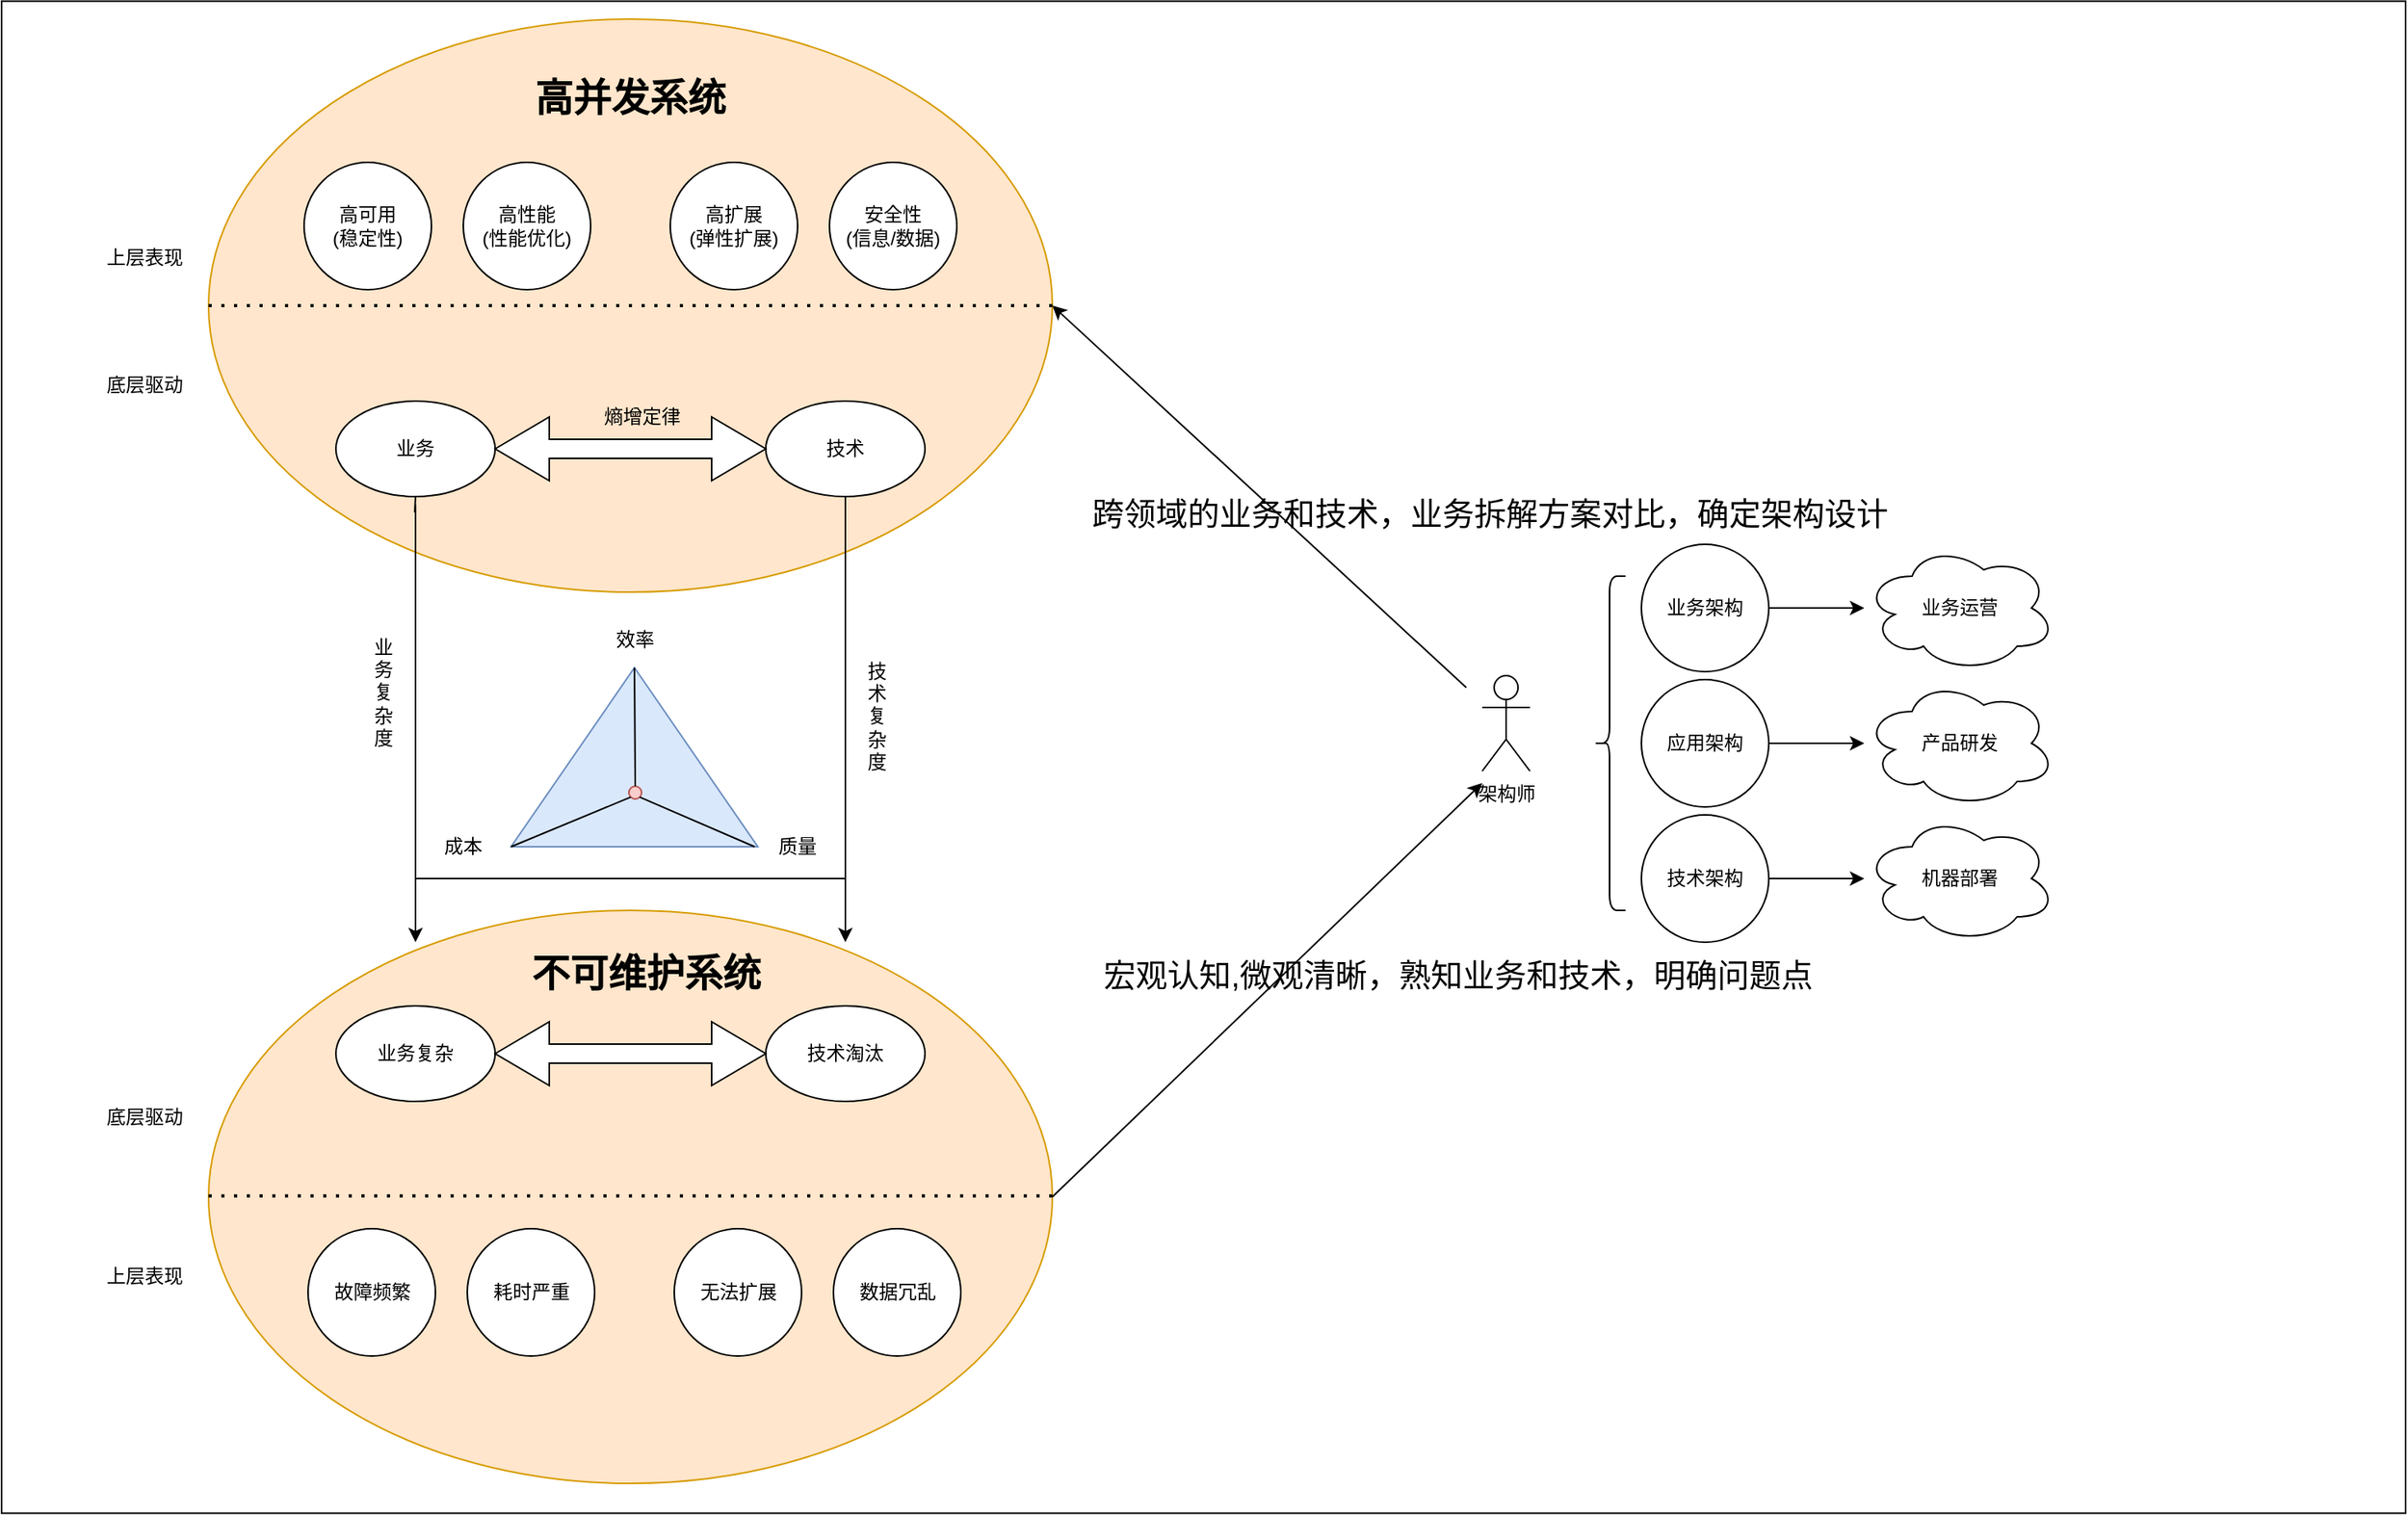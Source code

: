<mxfile version="14.9.9" type="github">
  <diagram id="fc-jLo8pmTgUkwQfjdc5" name="Page-1">
    <mxGraphModel dx="1678" dy="934" grid="1" gridSize="10" guides="1" tooltips="1" connect="1" arrows="1" fold="1" page="1" pageScale="1" pageWidth="827" pageHeight="1169" math="0" shadow="0">
      <root>
        <mxCell id="0" />
        <mxCell id="1" parent="0" />
        <mxCell id="ZELyUJejGlhZhiZkK94p-53" value="" style="rounded=0;whiteSpace=wrap;html=1;" vertex="1" parent="1">
          <mxGeometry x="50" y="208.75" width="1510" height="950" as="geometry" />
        </mxCell>
        <mxCell id="ZELyUJejGlhZhiZkK94p-27" value="" style="rounded=0;whiteSpace=wrap;html=1;" vertex="1" parent="1">
          <mxGeometry x="310" y="525" width="270" height="235" as="geometry" />
        </mxCell>
        <mxCell id="ZELyUJejGlhZhiZkK94p-1" value="" style="ellipse;whiteSpace=wrap;html=1;fillColor=#ffe6cc;strokeColor=#d79b00;" vertex="1" parent="1">
          <mxGeometry x="180" y="220" width="530" height="360" as="geometry" />
        </mxCell>
        <mxCell id="ZELyUJejGlhZhiZkK94p-2" value="&lt;b&gt;&lt;font style=&quot;font-size: 24px&quot;&gt;高并发系统&lt;/font&gt;&lt;/b&gt;" style="text;html=1;strokeColor=none;fillColor=none;align=center;verticalAlign=middle;whiteSpace=wrap;rounded=0;" vertex="1" parent="1">
          <mxGeometry x="380" y="260" width="130" height="20" as="geometry" />
        </mxCell>
        <mxCell id="ZELyUJejGlhZhiZkK94p-3" value="高可用&lt;br&gt;(稳定性)" style="ellipse;whiteSpace=wrap;html=1;aspect=fixed;" vertex="1" parent="1">
          <mxGeometry x="240" y="310" width="80" height="80" as="geometry" />
        </mxCell>
        <mxCell id="ZELyUJejGlhZhiZkK94p-4" value="高性能&lt;br&gt;(性能优化)" style="ellipse;whiteSpace=wrap;html=1;aspect=fixed;" vertex="1" parent="1">
          <mxGeometry x="340" y="310" width="80" height="80" as="geometry" />
        </mxCell>
        <mxCell id="ZELyUJejGlhZhiZkK94p-5" value="高扩展&lt;br&gt;(弹性扩展)" style="ellipse;whiteSpace=wrap;html=1;aspect=fixed;" vertex="1" parent="1">
          <mxGeometry x="470" y="310" width="80" height="80" as="geometry" />
        </mxCell>
        <mxCell id="ZELyUJejGlhZhiZkK94p-6" value="安全性&lt;br&gt;(信息/数据)" style="ellipse;whiteSpace=wrap;html=1;aspect=fixed;" vertex="1" parent="1">
          <mxGeometry x="570" y="310" width="80" height="80" as="geometry" />
        </mxCell>
        <mxCell id="ZELyUJejGlhZhiZkK94p-7" value="" style="endArrow=none;dashed=1;html=1;dashPattern=1 3;strokeWidth=2;exitX=0;exitY=0.5;exitDx=0;exitDy=0;" edge="1" parent="1" source="ZELyUJejGlhZhiZkK94p-1">
          <mxGeometry width="50" height="50" relative="1" as="geometry">
            <mxPoint x="280" y="480" as="sourcePoint" />
            <mxPoint x="710" y="400" as="targetPoint" />
          </mxGeometry>
        </mxCell>
        <mxCell id="ZELyUJejGlhZhiZkK94p-8" value="业务" style="ellipse;whiteSpace=wrap;html=1;" vertex="1" parent="1">
          <mxGeometry x="260" y="460" width="100" height="60" as="geometry" />
        </mxCell>
        <mxCell id="ZELyUJejGlhZhiZkK94p-9" value="技术" style="ellipse;whiteSpace=wrap;html=1;" vertex="1" parent="1">
          <mxGeometry x="530" y="460" width="100" height="60" as="geometry" />
        </mxCell>
        <mxCell id="ZELyUJejGlhZhiZkK94p-11" value="" style="shape=doubleArrow;whiteSpace=wrap;html=1;" vertex="1" parent="1">
          <mxGeometry x="360" y="470" width="170" height="40" as="geometry" />
        </mxCell>
        <mxCell id="ZELyUJejGlhZhiZkK94p-12" value="" style="endArrow=classic;html=1;exitX=0;exitY=0;exitDx=0;exitDy=0;startArrow=none;" edge="1" parent="1" source="ZELyUJejGlhZhiZkK94p-27">
          <mxGeometry width="50" height="50" relative="1" as="geometry">
            <mxPoint x="308" y="590" as="sourcePoint" />
            <mxPoint x="310" y="800" as="targetPoint" />
          </mxGeometry>
        </mxCell>
        <mxCell id="ZELyUJejGlhZhiZkK94p-13" value="" style="endArrow=classic;html=1;exitX=0.5;exitY=1;exitDx=0;exitDy=0;" edge="1" parent="1" source="ZELyUJejGlhZhiZkK94p-9">
          <mxGeometry width="50" height="50" relative="1" as="geometry">
            <mxPoint x="570" y="720" as="sourcePoint" />
            <mxPoint x="580" y="800" as="targetPoint" />
          </mxGeometry>
        </mxCell>
        <mxCell id="ZELyUJejGlhZhiZkK94p-14" value="" style="triangle;whiteSpace=wrap;html=1;rotation=-90;fillColor=#dae8fc;strokeColor=#6c8ebf;" vertex="1" parent="1">
          <mxGeometry x="391.25" y="606.25" width="112.5" height="155" as="geometry" />
        </mxCell>
        <mxCell id="ZELyUJejGlhZhiZkK94p-15" value="效率" style="text;html=1;strokeColor=none;fillColor=none;align=center;verticalAlign=middle;whiteSpace=wrap;rounded=0;" vertex="1" parent="1">
          <mxGeometry x="428" y="600" width="40" height="20" as="geometry" />
        </mxCell>
        <mxCell id="ZELyUJejGlhZhiZkK94p-16" value="成本" style="text;html=1;strokeColor=none;fillColor=none;align=center;verticalAlign=middle;whiteSpace=wrap;rounded=0;" vertex="1" parent="1">
          <mxGeometry x="320" y="730" width="40" height="20" as="geometry" />
        </mxCell>
        <mxCell id="ZELyUJejGlhZhiZkK94p-17" value="质量" style="text;html=1;strokeColor=none;fillColor=none;align=center;verticalAlign=middle;whiteSpace=wrap;rounded=0;" vertex="1" parent="1">
          <mxGeometry x="530" y="730" width="40" height="20" as="geometry" />
        </mxCell>
        <mxCell id="ZELyUJejGlhZhiZkK94p-18" value="" style="ellipse;whiteSpace=wrap;html=1;aspect=fixed;fillColor=#f8cecc;strokeColor=#b85450;" vertex="1" parent="1">
          <mxGeometry x="444" y="702" width="8" height="8" as="geometry" />
        </mxCell>
        <mxCell id="ZELyUJejGlhZhiZkK94p-19" value="" style="endArrow=none;html=1;entryX=0;entryY=1;entryDx=0;entryDy=0;exitX=0;exitY=0;exitDx=0;exitDy=0;exitPerimeter=0;" edge="1" parent="1" source="ZELyUJejGlhZhiZkK94p-14" target="ZELyUJejGlhZhiZkK94p-18">
          <mxGeometry width="50" height="50" relative="1" as="geometry">
            <mxPoint x="310" y="860" as="sourcePoint" />
            <mxPoint x="360" y="810" as="targetPoint" />
          </mxGeometry>
        </mxCell>
        <mxCell id="ZELyUJejGlhZhiZkK94p-20" value="" style="endArrow=none;html=1;entryX=1;entryY=1;entryDx=0;entryDy=0;exitX=0;exitY=0.987;exitDx=0;exitDy=0;exitPerimeter=0;" edge="1" parent="1" source="ZELyUJejGlhZhiZkK94p-14" target="ZELyUJejGlhZhiZkK94p-18">
          <mxGeometry width="50" height="50" relative="1" as="geometry">
            <mxPoint x="522" y="735" as="sourcePoint" />
            <mxPoint x="550" y="780" as="targetPoint" />
          </mxGeometry>
        </mxCell>
        <mxCell id="ZELyUJejGlhZhiZkK94p-21" value="" style="endArrow=none;html=1;entryX=1;entryY=0.5;entryDx=0;entryDy=0;exitX=0.5;exitY=0;exitDx=0;exitDy=0;" edge="1" parent="1" source="ZELyUJejGlhZhiZkK94p-18" target="ZELyUJejGlhZhiZkK94p-14">
          <mxGeometry width="50" height="50" relative="1" as="geometry">
            <mxPoint x="440" y="820" as="sourcePoint" />
            <mxPoint x="490" y="770" as="targetPoint" />
          </mxGeometry>
        </mxCell>
        <mxCell id="ZELyUJejGlhZhiZkK94p-22" value="业务复杂度" style="text;html=1;strokeColor=none;fillColor=none;align=center;verticalAlign=middle;whiteSpace=wrap;rounded=0;" vertex="1" parent="1">
          <mxGeometry x="280" y="632.5" width="20" height="20" as="geometry" />
        </mxCell>
        <mxCell id="ZELyUJejGlhZhiZkK94p-23" value="技术复杂度" style="text;html=1;strokeColor=none;fillColor=none;align=center;verticalAlign=middle;whiteSpace=wrap;rounded=0;" vertex="1" parent="1">
          <mxGeometry x="590" y="606.25" width="20" height="103.75" as="geometry" />
        </mxCell>
        <mxCell id="ZELyUJejGlhZhiZkK94p-24" value="熵增定律" style="text;html=1;strokeColor=none;fillColor=none;align=center;verticalAlign=middle;whiteSpace=wrap;rounded=0;" vertex="1" parent="1">
          <mxGeometry x="420" y="460" width="65" height="20" as="geometry" />
        </mxCell>
        <mxCell id="ZELyUJejGlhZhiZkK94p-25" value="底层驱动" style="text;html=1;strokeColor=none;fillColor=none;align=center;verticalAlign=middle;whiteSpace=wrap;rounded=0;" vertex="1" parent="1">
          <mxGeometry x="110" y="440" width="60" height="20" as="geometry" />
        </mxCell>
        <mxCell id="ZELyUJejGlhZhiZkK94p-26" value="上层表现" style="text;html=1;strokeColor=none;fillColor=none;align=center;verticalAlign=middle;whiteSpace=wrap;rounded=0;" vertex="1" parent="1">
          <mxGeometry x="110" y="360" width="60" height="20" as="geometry" />
        </mxCell>
        <mxCell id="ZELyUJejGlhZhiZkK94p-31" value="" style="endArrow=none;html=1;exitX=0.5;exitY=1;exitDx=0;exitDy=0;" edge="1" parent="1" source="ZELyUJejGlhZhiZkK94p-8">
          <mxGeometry width="50" height="50" relative="1" as="geometry">
            <mxPoint x="310" y="520" as="sourcePoint" />
            <mxPoint x="309.5" y="530" as="targetPoint" />
          </mxGeometry>
        </mxCell>
        <mxCell id="ZELyUJejGlhZhiZkK94p-35" value="" style="ellipse;whiteSpace=wrap;html=1;fillColor=#ffe6cc;strokeColor=#d79b00;" vertex="1" parent="1">
          <mxGeometry x="180" y="780" width="530" height="360" as="geometry" />
        </mxCell>
        <mxCell id="ZELyUJejGlhZhiZkK94p-36" value="&lt;b&gt;&lt;font style=&quot;font-size: 24px&quot;&gt;不可维护系统&lt;/font&gt;&lt;/b&gt;" style="text;html=1;strokeColor=none;fillColor=none;align=center;verticalAlign=middle;whiteSpace=wrap;rounded=0;" vertex="1" parent="1">
          <mxGeometry x="380" y="810" width="150" height="20" as="geometry" />
        </mxCell>
        <mxCell id="ZELyUJejGlhZhiZkK94p-38" value="业务复杂" style="ellipse;whiteSpace=wrap;html=1;" vertex="1" parent="1">
          <mxGeometry x="260" y="840" width="100" height="60" as="geometry" />
        </mxCell>
        <mxCell id="ZELyUJejGlhZhiZkK94p-39" value="技术淘汰" style="ellipse;whiteSpace=wrap;html=1;" vertex="1" parent="1">
          <mxGeometry x="530" y="840" width="100" height="60" as="geometry" />
        </mxCell>
        <mxCell id="ZELyUJejGlhZhiZkK94p-40" value="" style="shape=doubleArrow;whiteSpace=wrap;html=1;" vertex="1" parent="1">
          <mxGeometry x="360" y="850" width="170" height="40" as="geometry" />
        </mxCell>
        <mxCell id="ZELyUJejGlhZhiZkK94p-41" value="" style="endArrow=none;dashed=1;html=1;dashPattern=1 3;strokeWidth=2;exitX=0;exitY=0.5;exitDx=0;exitDy=0;" edge="1" parent="1">
          <mxGeometry width="50" height="50" relative="1" as="geometry">
            <mxPoint x="180.0" y="959.41" as="sourcePoint" />
            <mxPoint x="710" y="959.41" as="targetPoint" />
          </mxGeometry>
        </mxCell>
        <mxCell id="ZELyUJejGlhZhiZkK94p-42" value="故障频繁" style="ellipse;whiteSpace=wrap;html=1;aspect=fixed;" vertex="1" parent="1">
          <mxGeometry x="242.5" y="980" width="80" height="80" as="geometry" />
        </mxCell>
        <mxCell id="ZELyUJejGlhZhiZkK94p-43" value="耗时严重" style="ellipse;whiteSpace=wrap;html=1;aspect=fixed;" vertex="1" parent="1">
          <mxGeometry x="342.5" y="980" width="80" height="80" as="geometry" />
        </mxCell>
        <mxCell id="ZELyUJejGlhZhiZkK94p-44" value="无法扩展" style="ellipse;whiteSpace=wrap;html=1;aspect=fixed;" vertex="1" parent="1">
          <mxGeometry x="472.5" y="980" width="80" height="80" as="geometry" />
        </mxCell>
        <mxCell id="ZELyUJejGlhZhiZkK94p-45" value="数据冗乱" style="ellipse;whiteSpace=wrap;html=1;aspect=fixed;" vertex="1" parent="1">
          <mxGeometry x="572.5" y="980" width="80" height="80" as="geometry" />
        </mxCell>
        <mxCell id="ZELyUJejGlhZhiZkK94p-46" value="底层驱动" style="text;html=1;strokeColor=none;fillColor=none;align=center;verticalAlign=middle;whiteSpace=wrap;rounded=0;" vertex="1" parent="1">
          <mxGeometry x="110" y="900" width="60" height="20" as="geometry" />
        </mxCell>
        <mxCell id="ZELyUJejGlhZhiZkK94p-47" value="上层表现" style="text;html=1;strokeColor=none;fillColor=none;align=center;verticalAlign=middle;whiteSpace=wrap;rounded=0;" vertex="1" parent="1">
          <mxGeometry x="110" y="1000" width="60" height="20" as="geometry" />
        </mxCell>
        <mxCell id="ZELyUJejGlhZhiZkK94p-48" value="架构师" style="shape=umlActor;verticalLabelPosition=bottom;verticalAlign=top;html=1;outlineConnect=0;" vertex="1" parent="1">
          <mxGeometry x="980" y="632.5" width="30" height="60" as="geometry" />
        </mxCell>
        <mxCell id="ZELyUJejGlhZhiZkK94p-49" value="" style="endArrow=classic;html=1;" edge="1" parent="1">
          <mxGeometry width="50" height="50" relative="1" as="geometry">
            <mxPoint x="710" y="960" as="sourcePoint" />
            <mxPoint x="980" y="700" as="targetPoint" />
          </mxGeometry>
        </mxCell>
        <mxCell id="ZELyUJejGlhZhiZkK94p-50" value="" style="endArrow=classic;html=1;" edge="1" parent="1">
          <mxGeometry width="50" height="50" relative="1" as="geometry">
            <mxPoint x="970" y="640" as="sourcePoint" />
            <mxPoint x="710" y="400" as="targetPoint" />
          </mxGeometry>
        </mxCell>
        <mxCell id="ZELyUJejGlhZhiZkK94p-51" value="&lt;font style=&quot;font-size: 20px&quot;&gt;宏观认知,微观清晰，熟知业务和技术，明确问题点&lt;/font&gt;" style="text;html=1;strokeColor=none;fillColor=none;align=center;verticalAlign=middle;whiteSpace=wrap;rounded=0;" vertex="1" parent="1">
          <mxGeometry x="730" y="810" width="470" height="20" as="geometry" />
        </mxCell>
        <mxCell id="ZELyUJejGlhZhiZkK94p-52" value="&lt;font style=&quot;font-size: 20px&quot;&gt;跨领域的业务和技术，业务拆解方案对比，确定架构设计&lt;/font&gt;" style="text;html=1;strokeColor=none;fillColor=none;align=center;verticalAlign=middle;whiteSpace=wrap;rounded=0;" vertex="1" parent="1">
          <mxGeometry x="730" y="520" width="510" height="20" as="geometry" />
        </mxCell>
        <mxCell id="ZELyUJejGlhZhiZkK94p-58" value="" style="edgeStyle=orthogonalEdgeStyle;rounded=0;orthogonalLoop=1;jettySize=auto;html=1;" edge="1" parent="1" source="ZELyUJejGlhZhiZkK94p-54" target="ZELyUJejGlhZhiZkK94p-57">
          <mxGeometry relative="1" as="geometry" />
        </mxCell>
        <mxCell id="ZELyUJejGlhZhiZkK94p-54" value="技术架构" style="ellipse;whiteSpace=wrap;html=1;aspect=fixed;" vertex="1" parent="1">
          <mxGeometry x="1080" y="720" width="80" height="80" as="geometry" />
        </mxCell>
        <mxCell id="ZELyUJejGlhZhiZkK94p-57" value="机器部署" style="ellipse;shape=cloud;whiteSpace=wrap;html=1;" vertex="1" parent="1">
          <mxGeometry x="1220" y="720" width="120" height="80" as="geometry" />
        </mxCell>
        <mxCell id="ZELyUJejGlhZhiZkK94p-59" value="" style="edgeStyle=orthogonalEdgeStyle;rounded=0;orthogonalLoop=1;jettySize=auto;html=1;" edge="1" parent="1" source="ZELyUJejGlhZhiZkK94p-60" target="ZELyUJejGlhZhiZkK94p-61">
          <mxGeometry relative="1" as="geometry" />
        </mxCell>
        <mxCell id="ZELyUJejGlhZhiZkK94p-60" value="应用架构" style="ellipse;whiteSpace=wrap;html=1;aspect=fixed;" vertex="1" parent="1">
          <mxGeometry x="1080" y="635" width="80" height="80" as="geometry" />
        </mxCell>
        <mxCell id="ZELyUJejGlhZhiZkK94p-61" value="产品研发" style="ellipse;shape=cloud;whiteSpace=wrap;html=1;" vertex="1" parent="1">
          <mxGeometry x="1220" y="635" width="120" height="80" as="geometry" />
        </mxCell>
        <mxCell id="ZELyUJejGlhZhiZkK94p-62" value="" style="edgeStyle=orthogonalEdgeStyle;rounded=0;orthogonalLoop=1;jettySize=auto;html=1;" edge="1" parent="1" source="ZELyUJejGlhZhiZkK94p-63" target="ZELyUJejGlhZhiZkK94p-64">
          <mxGeometry relative="1" as="geometry" />
        </mxCell>
        <mxCell id="ZELyUJejGlhZhiZkK94p-63" value="业务架构" style="ellipse;whiteSpace=wrap;html=1;aspect=fixed;" vertex="1" parent="1">
          <mxGeometry x="1080" y="550" width="80" height="80" as="geometry" />
        </mxCell>
        <mxCell id="ZELyUJejGlhZhiZkK94p-64" value="业务运营" style="ellipse;shape=cloud;whiteSpace=wrap;html=1;" vertex="1" parent="1">
          <mxGeometry x="1220" y="550" width="120" height="80" as="geometry" />
        </mxCell>
        <mxCell id="ZELyUJejGlhZhiZkK94p-65" value="" style="shape=curlyBracket;whiteSpace=wrap;html=1;rounded=1;" vertex="1" parent="1">
          <mxGeometry x="1050" y="570" width="20" height="210" as="geometry" />
        </mxCell>
      </root>
    </mxGraphModel>
  </diagram>
</mxfile>
